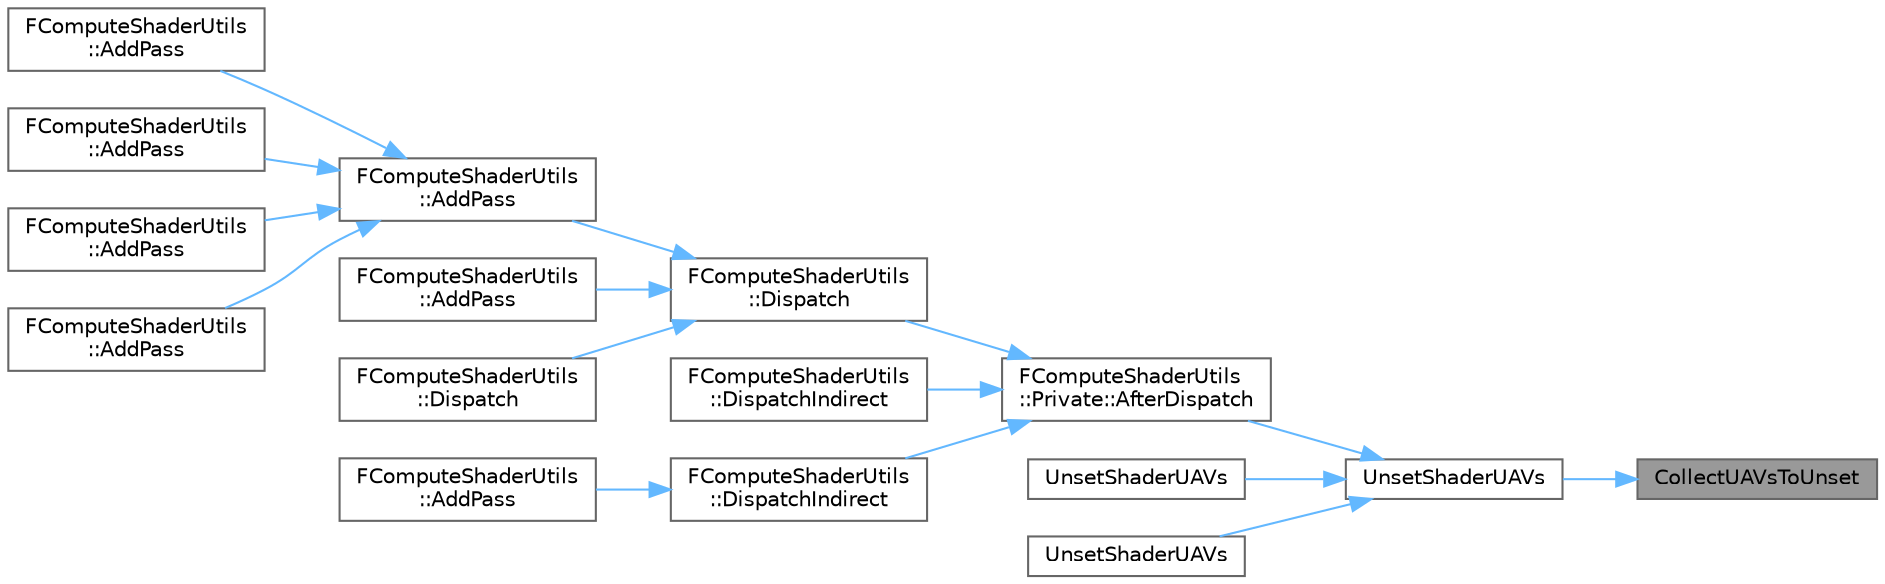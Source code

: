 digraph "CollectUAVsToUnset"
{
 // INTERACTIVE_SVG=YES
 // LATEX_PDF_SIZE
  bgcolor="transparent";
  edge [fontname=Helvetica,fontsize=10,labelfontname=Helvetica,labelfontsize=10];
  node [fontname=Helvetica,fontsize=10,shape=box,height=0.2,width=0.4];
  rankdir="RL";
  Node1 [id="Node000001",label="CollectUAVsToUnset",height=0.2,width=0.4,color="gray40", fillcolor="grey60", style="filled", fontcolor="black",tooltip=" "];
  Node1 -> Node2 [id="edge1_Node000001_Node000002",dir="back",color="steelblue1",style="solid",tooltip=" "];
  Node2 [id="Node000002",label="UnsetShaderUAVs",height=0.2,width=0.4,color="grey40", fillcolor="white", style="filled",URL="$dc/d10/ShaderParameterStruct_8h.html#acb1bee27c7392d3cc206033d90fb4ae5",tooltip=" "];
  Node2 -> Node3 [id="edge2_Node000002_Node000003",dir="back",color="steelblue1",style="solid",tooltip=" "];
  Node3 [id="Node000003",label="FComputeShaderUtils\l::Private::AfterDispatch",height=0.2,width=0.4,color="grey40", fillcolor="white", style="filled",URL="$d2/d1f/namespaceFComputeShaderUtils_1_1Private.html#a2bb37c074da53aa253ac566f6e9d565b",tooltip=" "];
  Node3 -> Node4 [id="edge3_Node000003_Node000004",dir="back",color="steelblue1",style="solid",tooltip=" "];
  Node4 [id="Node000004",label="FComputeShaderUtils\l::Dispatch",height=0.2,width=0.4,color="grey40", fillcolor="white", style="filled",URL="$d3/d0e/namespaceFComputeShaderUtils.html#aa64d37c6f61bbfc28a15b24a00b48933",tooltip="Dispatch a compute shader to rhi command list with its parameters."];
  Node4 -> Node5 [id="edge4_Node000004_Node000005",dir="back",color="steelblue1",style="solid",tooltip=" "];
  Node5 [id="Node000005",label="FComputeShaderUtils\l::AddPass",height=0.2,width=0.4,color="grey40", fillcolor="white", style="filled",URL="$d3/d0e/namespaceFComputeShaderUtils.html#a9973043a0563c0a06818211757e171c8",tooltip="Dispatch a compute shader to render graph builder with its parameters."];
  Node5 -> Node6 [id="edge5_Node000005_Node000006",dir="back",color="steelblue1",style="solid",tooltip=" "];
  Node6 [id="Node000006",label="FComputeShaderUtils\l::AddPass",height=0.2,width=0.4,color="grey40", fillcolor="white", style="filled",URL="$d3/d0e/namespaceFComputeShaderUtils.html#aa5768c0565a24a529d7842749c9b11be",tooltip=" "];
  Node5 -> Node7 [id="edge6_Node000005_Node000007",dir="back",color="steelblue1",style="solid",tooltip=" "];
  Node7 [id="Node000007",label="FComputeShaderUtils\l::AddPass",height=0.2,width=0.4,color="grey40", fillcolor="white", style="filled",URL="$d3/d0e/namespaceFComputeShaderUtils.html#a10c6c67d3bcecd2b89beba223a297563",tooltip=" "];
  Node5 -> Node8 [id="edge7_Node000005_Node000008",dir="back",color="steelblue1",style="solid",tooltip=" "];
  Node8 [id="Node000008",label="FComputeShaderUtils\l::AddPass",height=0.2,width=0.4,color="grey40", fillcolor="white", style="filled",URL="$d3/d0e/namespaceFComputeShaderUtils.html#aaa59a9ee3773ba5d787e975cdd062176",tooltip=" "];
  Node5 -> Node9 [id="edge8_Node000005_Node000009",dir="back",color="steelblue1",style="solid",tooltip=" "];
  Node9 [id="Node000009",label="FComputeShaderUtils\l::AddPass",height=0.2,width=0.4,color="grey40", fillcolor="white", style="filled",URL="$d3/d0e/namespaceFComputeShaderUtils.html#a8b65a5f112fd31d9aed9d9196527f0af",tooltip=" "];
  Node4 -> Node10 [id="edge9_Node000004_Node000010",dir="back",color="steelblue1",style="solid",tooltip=" "];
  Node10 [id="Node000010",label="FComputeShaderUtils\l::AddPass",height=0.2,width=0.4,color="grey40", fillcolor="white", style="filled",URL="$d3/d0e/namespaceFComputeShaderUtils.html#a74899b6d035206a8c4ce9ab32f34f657",tooltip="Dispatch a compute shader to render graph builder with its parameters."];
  Node4 -> Node11 [id="edge10_Node000004_Node000011",dir="back",color="steelblue1",style="solid",tooltip=" "];
  Node11 [id="Node000011",label="FComputeShaderUtils\l::Dispatch",height=0.2,width=0.4,color="grey40", fillcolor="white", style="filled",URL="$d3/d0e/namespaceFComputeShaderUtils.html#ab12fe18fdc747b8707ea1865b420bff7",tooltip=" "];
  Node3 -> Node12 [id="edge11_Node000003_Node000012",dir="back",color="steelblue1",style="solid",tooltip=" "];
  Node12 [id="Node000012",label="FComputeShaderUtils\l::DispatchIndirect",height=0.2,width=0.4,color="grey40", fillcolor="white", style="filled",URL="$d3/d0e/namespaceFComputeShaderUtils.html#a9cc531beaa86ce5d4923eedf3fa0f221",tooltip="Dispatch a compute shader to rhi command list with its parameters and indirect args."];
  Node3 -> Node13 [id="edge12_Node000003_Node000013",dir="back",color="steelblue1",style="solid",tooltip=" "];
  Node13 [id="Node000013",label="FComputeShaderUtils\l::DispatchIndirect",height=0.2,width=0.4,color="grey40", fillcolor="white", style="filled",URL="$d3/d0e/namespaceFComputeShaderUtils.html#a719c5ff9ba18140bda396aa9a5e75a3c",tooltip="Indirect dispatch a compute shader to rhi command list with its parameters."];
  Node13 -> Node14 [id="edge13_Node000013_Node000014",dir="back",color="steelblue1",style="solid",tooltip=" "];
  Node14 [id="Node000014",label="FComputeShaderUtils\l::AddPass",height=0.2,width=0.4,color="grey40", fillcolor="white", style="filled",URL="$d3/d0e/namespaceFComputeShaderUtils.html#aa730edd574fe71b988d0eb92d8bfc459",tooltip="Dispatch a compute shader to render graph builder with its parameters."];
  Node2 -> Node15 [id="edge14_Node000002_Node000015",dir="back",color="steelblue1",style="solid",tooltip=" "];
  Node15 [id="Node000015",label="UnsetShaderUAVs",height=0.2,width=0.4,color="grey40", fillcolor="white", style="filled",URL="$dc/d10/ShaderParameterStruct_8h.html#a5342e4b4d1f8536043ac899c8912a9e5",tooltip=" "];
  Node2 -> Node16 [id="edge15_Node000002_Node000016",dir="back",color="steelblue1",style="solid",tooltip=" "];
  Node16 [id="Node000016",label="UnsetShaderUAVs",height=0.2,width=0.4,color="grey40", fillcolor="white", style="filled",URL="$dc/d10/ShaderParameterStruct_8h.html#acd0a14758ec62e661590f9c4841c96e5",tooltip="Unset compute shader UAVs."];
}
